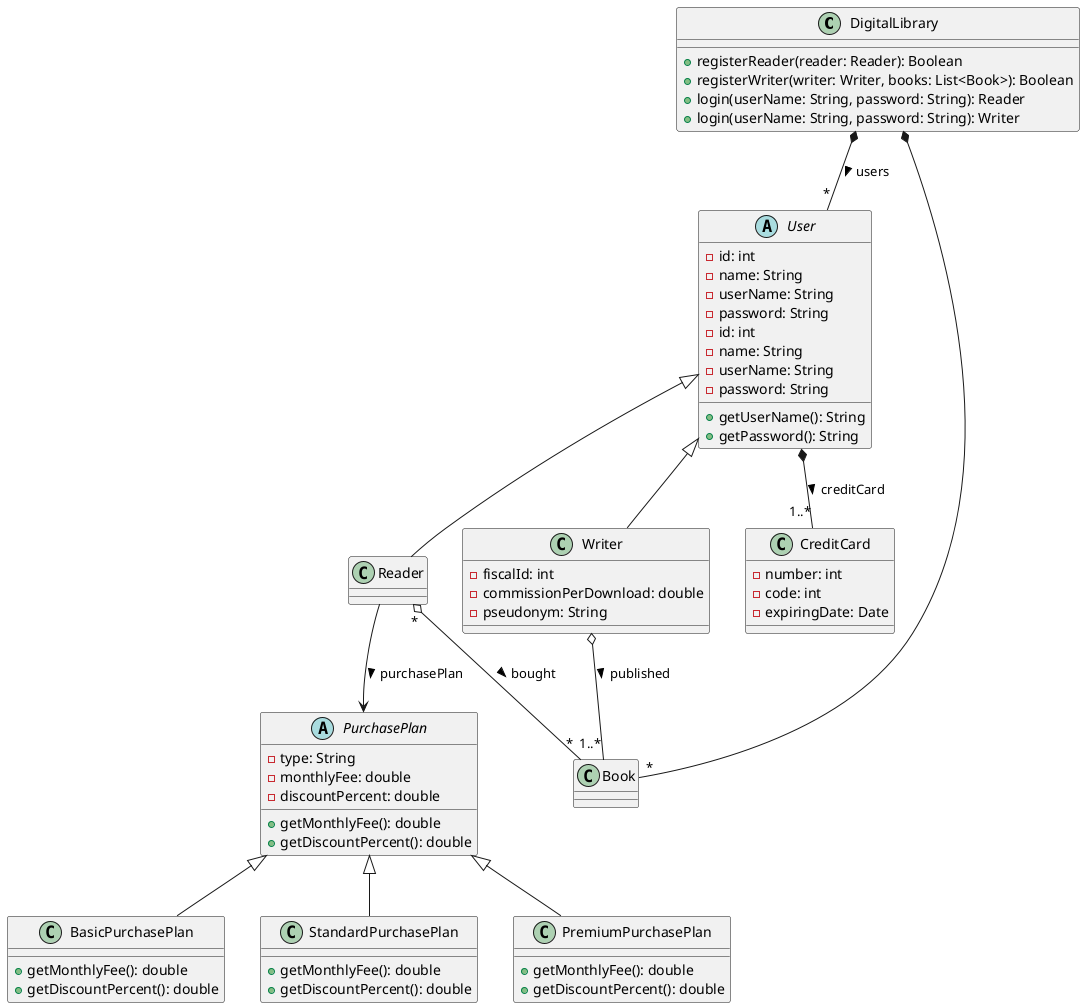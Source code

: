 @startuml

'Se busca diseñar una biblioteca digital de libros electrónicos online que facilite a escritores la publicación 
'de sus obras para que los lectores puedan acceder a ellos en línea.

class DigitalLibrary{}

'La plataforma contará con dos tipos de usuarios: escritores y lectores. Cada usuario tendrá un identificador 
'interno único, su nombre completo, un nombre de usuario, una contraseña para autenticación, y una o más tarjetas 
'de crédito (con número, un código de verificación de 3 cifras, y fecha de caducidad) en las que realizar los ingresos 
'y cargos según corresponda.

abstract class User{
    - id: int
    - name: String
    - userName: String
    - password: String
} 

User <|-- Reader
User <|-- Writer
User *-- "1..*" CreditCard : creditCard >

class CreditCard{
    - number: int
    - code: int
    - expiringDate: Date
}

' Para poder operar en la plataforma, esta deberá permitir dar de alta a los diferentes tipos de usuario, y que estos 
' puedan validar sus credenciales con nombre de usuario y clave.

abstract class User{
    - id: int
    - name: String
    - userName: String
    - password: String

    + getUserName(): String
    + getPassword(): String
}

'class DigitalLibrary{
'    + registerReader(reader: Reader): Boolean
'    + registerWriter(writer: Writer): Boolean
'    + login(userName: String, password: String): Reader
'    + login(userName: String, password: String): Writer
'}

DigitalLibrary *-- "*" User : users >

'Los escritores proporcionarán un número de identificación fiscal, un porcentaje de comisión por cada descarga de 
'sus libros por parte de los lectores, y un nombre comercial o pseudónimo literario.

class Writer{
    - fiscalId: int
    - commissionPerDownload: double
    - pseudonym: String
}

'Para registrarse, un escritor debe tener al menos un libro que publicar. La plataforma podrá acceder a los libros 
'de cualquier escritor registrado en cualquier momento.

class DigitalLibrary{
    + registerReader(reader: Reader): Boolean
    + registerWriter(writer: Writer, books: List<Book>): Boolean
    + login(userName: String, password: String): Reader
    + login(userName: String, password: String): Writer
}

Writer o-- "1..*" Book : published >
DigitalLibrary *-- "*" Book

'Por su parte, los lectores tendrán un plan de precios asociado. Los planes pueden ser: Básico (sin tarifa mensual, 
'se paga sólo por los libros adquiridos), Estándar (tarifa mensual de 9.99€, con un descuento del 50% en todas las compras), 
'o Premium (tarifa mensual de 19.99€, con acceso a todo el contenido sin coste adicional).

abstract class PurchasePlan{
    - type: String
    - monthlyFee: double
    - discountPercent: double

    + getMonthlyFee(): double
    + getDiscountPercent(): double
}

class BasicPurchasePlan{
    + getMonthlyFee(): double
    + getDiscountPercent(): double
}

class StandardPurchasePlan{
    + getMonthlyFee(): double
    + getDiscountPercent(): double
}

class PremiumPurchasePlan{
    + getMonthlyFee(): double
    + getDiscountPercent(): double
}

Reader --> PurchasePlan : purchasePlan >
PurchasePlan <|-- BasicPurchasePlan
PurchasePlan <|-- StandardPurchasePlan
PurchasePlan <|-- PremiumPurchasePlan

'La plataforma deberá tener acceso al registro de los libros comprados por los lectores, y calcular el importe mensual a 
'pagar por cada uno de estos, atendiendo al plan de precios al que se encuentra abonado. El cálculo del importe mensual debe 
'contemplar todos los libros comprados por el lector ese mes, más la cuota mensual de subscripción según su plan, más los 
'actos promocionales a los que se ha apuntado (como se detalla más abajo).

Reader "*" o-- "*" Book : bought >

@enduml